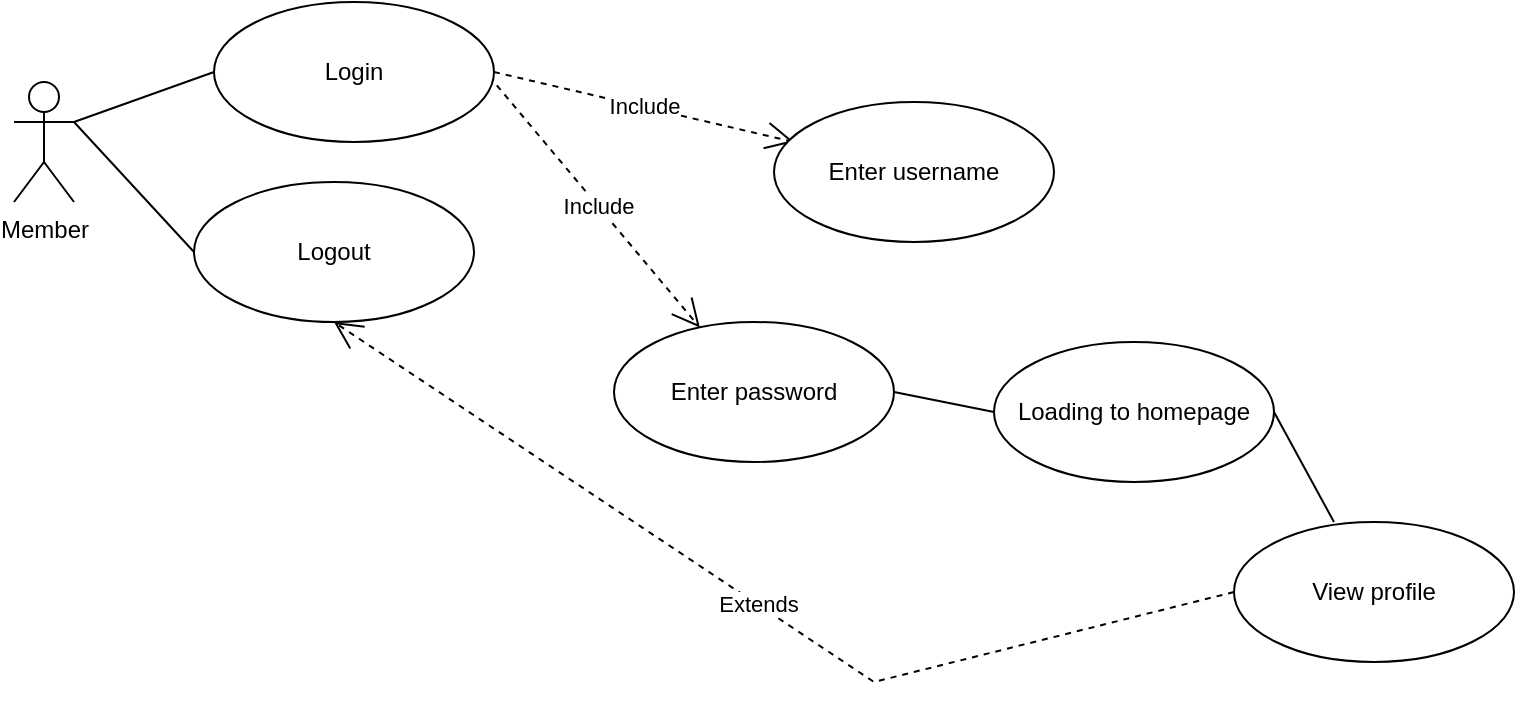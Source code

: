 <mxfile version="16.6.4" type="device"><diagram name="Page-1" id="0783ab3e-0a74-02c8-0abd-f7b4e66b4bec"><mxGraphModel dx="1945" dy="803" grid="1" gridSize="10" guides="1" tooltips="1" connect="1" arrows="1" fold="1" page="1" pageScale="1" pageWidth="850" pageHeight="1100" background="none" math="0" shadow="0"><root><mxCell id="0"/><mxCell id="1" parent="0"/><mxCell id="mz2tRFDnME82efKkmRXm-17" value="Member" style="shape=umlActor;verticalLabelPosition=bottom;verticalAlign=top;html=1;outlineConnect=0;" vertex="1" parent="1"><mxGeometry x="60" y="290" width="30" height="60" as="geometry"/></mxCell><mxCell id="mz2tRFDnME82efKkmRXm-20" value="Login" style="ellipse;whiteSpace=wrap;html=1;" vertex="1" parent="1"><mxGeometry x="160" y="250" width="140" height="70" as="geometry"/></mxCell><mxCell id="mz2tRFDnME82efKkmRXm-21" value="Logout" style="ellipse;whiteSpace=wrap;html=1;" vertex="1" parent="1"><mxGeometry x="150" y="340" width="140" height="70" as="geometry"/></mxCell><mxCell id="mz2tRFDnME82efKkmRXm-22" value="" style="endArrow=none;html=1;rounded=0;exitX=1;exitY=0.333;exitDx=0;exitDy=0;exitPerimeter=0;entryX=0;entryY=0.5;entryDx=0;entryDy=0;" edge="1" parent="1" source="mz2tRFDnME82efKkmRXm-17" target="mz2tRFDnME82efKkmRXm-20"><mxGeometry width="50" height="50" relative="1" as="geometry"><mxPoint x="220" y="400" as="sourcePoint"/><mxPoint x="270" y="350" as="targetPoint"/></mxGeometry></mxCell><mxCell id="mz2tRFDnME82efKkmRXm-24" value="" style="endArrow=none;html=1;rounded=0;exitX=1;exitY=0.333;exitDx=0;exitDy=0;exitPerimeter=0;entryX=0;entryY=0.5;entryDx=0;entryDy=0;" edge="1" parent="1" source="mz2tRFDnME82efKkmRXm-17" target="mz2tRFDnME82efKkmRXm-21"><mxGeometry width="50" height="50" relative="1" as="geometry"><mxPoint x="100" y="320" as="sourcePoint"/><mxPoint x="170" y="295" as="targetPoint"/></mxGeometry></mxCell><mxCell id="mz2tRFDnME82efKkmRXm-25" value="Include" style="endArrow=open;endSize=12;dashed=1;html=1;rounded=0;exitX=1;exitY=0.5;exitDx=0;exitDy=0;" edge="1" parent="1" source="mz2tRFDnME82efKkmRXm-20"><mxGeometry width="160" relative="1" as="geometry"><mxPoint x="260" y="330" as="sourcePoint"/><mxPoint x="450" y="320" as="targetPoint"/></mxGeometry></mxCell><mxCell id="mz2tRFDnME82efKkmRXm-26" value="Include" style="endArrow=open;endSize=12;dashed=1;html=1;rounded=0;exitX=1.01;exitY=0.595;exitDx=0;exitDy=0;exitPerimeter=0;" edge="1" parent="1" source="mz2tRFDnME82efKkmRXm-20" target="mz2tRFDnME82efKkmRXm-27"><mxGeometry width="160" relative="1" as="geometry"><mxPoint x="310" y="295" as="sourcePoint"/><mxPoint x="400" y="420" as="targetPoint"/></mxGeometry></mxCell><mxCell id="mz2tRFDnME82efKkmRXm-27" value="Enter password" style="ellipse;whiteSpace=wrap;html=1;" vertex="1" parent="1"><mxGeometry x="360" y="410" width="140" height="70" as="geometry"/></mxCell><mxCell id="mz2tRFDnME82efKkmRXm-28" value="Enter username" style="ellipse;whiteSpace=wrap;html=1;" vertex="1" parent="1"><mxGeometry x="440" y="300" width="140" height="70" as="geometry"/></mxCell><mxCell id="mz2tRFDnME82efKkmRXm-29" value="Loading to homepage" style="ellipse;whiteSpace=wrap;html=1;" vertex="1" parent="1"><mxGeometry x="550" y="420" width="140" height="70" as="geometry"/></mxCell><mxCell id="mz2tRFDnME82efKkmRXm-30" value="" style="endArrow=none;html=1;rounded=0;exitX=1;exitY=0.5;exitDx=0;exitDy=0;entryX=0;entryY=0.5;entryDx=0;entryDy=0;" edge="1" parent="1" source="mz2tRFDnME82efKkmRXm-27" target="mz2tRFDnME82efKkmRXm-29"><mxGeometry width="50" height="50" relative="1" as="geometry"><mxPoint x="530" y="390" as="sourcePoint"/><mxPoint x="580" y="340" as="targetPoint"/></mxGeometry></mxCell><mxCell id="mz2tRFDnME82efKkmRXm-31" value="" style="endArrow=none;html=1;rounded=0;entryX=1;entryY=0.5;entryDx=0;entryDy=0;" edge="1" parent="1" target="mz2tRFDnME82efKkmRXm-29"><mxGeometry width="50" height="50" relative="1" as="geometry"><mxPoint x="720" y="510" as="sourcePoint"/><mxPoint x="590" y="430" as="targetPoint"/></mxGeometry></mxCell><mxCell id="mz2tRFDnME82efKkmRXm-32" value="&lt;div&gt;View profile&lt;/div&gt;" style="ellipse;whiteSpace=wrap;html=1;" vertex="1" parent="1"><mxGeometry x="670" y="510" width="140" height="70" as="geometry"/></mxCell><mxCell id="mz2tRFDnME82efKkmRXm-33" value="Extends" style="endArrow=open;endSize=12;dashed=1;html=1;rounded=0;exitX=0;exitY=0.5;exitDx=0;exitDy=0;entryX=0.5;entryY=1;entryDx=0;entryDy=0;" edge="1" parent="1" source="mz2tRFDnME82efKkmRXm-32" target="mz2tRFDnME82efKkmRXm-21"><mxGeometry width="160" relative="1" as="geometry"><mxPoint x="390" y="580" as="sourcePoint"/><mxPoint x="550" y="580" as="targetPoint"/><Array as="points"><mxPoint x="490" y="590"/></Array></mxGeometry></mxCell></root></mxGraphModel></diagram></mxfile>
